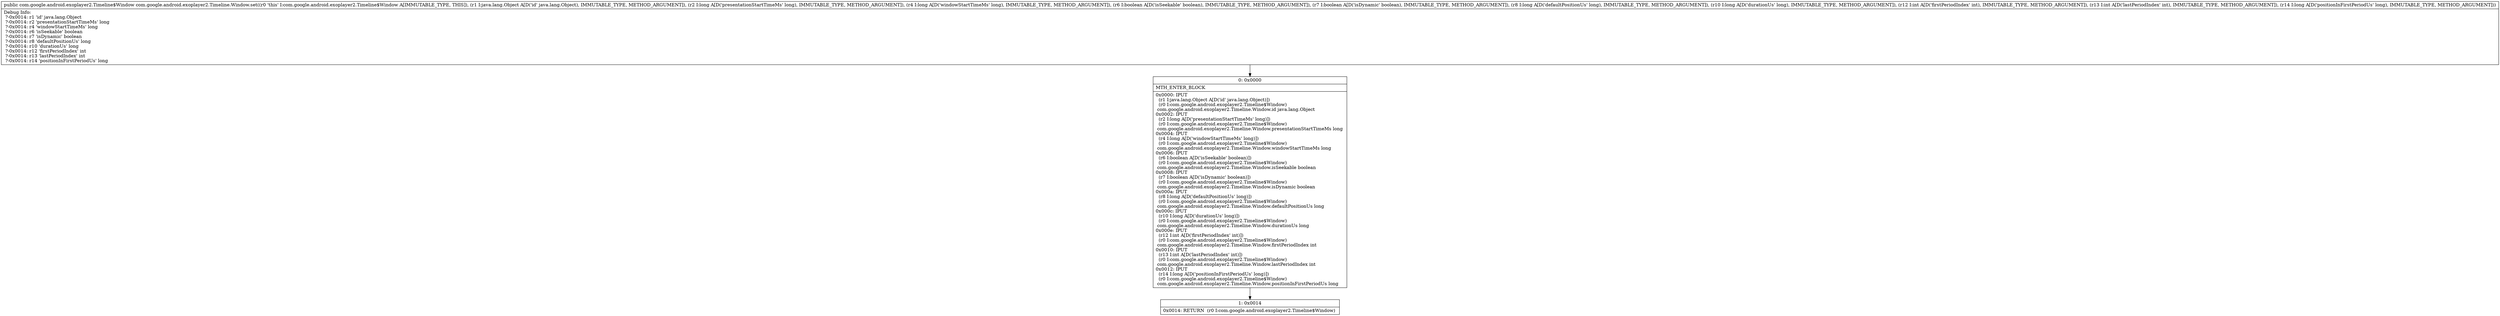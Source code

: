 digraph "CFG forcom.google.android.exoplayer2.Timeline.Window.set(Ljava\/lang\/Object;JJZZJJIIJ)Lcom\/google\/android\/exoplayer2\/Timeline$Window;" {
Node_0 [shape=record,label="{0\:\ 0x0000|MTH_ENTER_BLOCK\l|0x0000: IPUT  \l  (r1 I:java.lang.Object A[D('id' java.lang.Object)])\l  (r0 I:com.google.android.exoplayer2.Timeline$Window)\l com.google.android.exoplayer2.Timeline.Window.id java.lang.Object \l0x0002: IPUT  \l  (r2 I:long A[D('presentationStartTimeMs' long)])\l  (r0 I:com.google.android.exoplayer2.Timeline$Window)\l com.google.android.exoplayer2.Timeline.Window.presentationStartTimeMs long \l0x0004: IPUT  \l  (r4 I:long A[D('windowStartTimeMs' long)])\l  (r0 I:com.google.android.exoplayer2.Timeline$Window)\l com.google.android.exoplayer2.Timeline.Window.windowStartTimeMs long \l0x0006: IPUT  \l  (r6 I:boolean A[D('isSeekable' boolean)])\l  (r0 I:com.google.android.exoplayer2.Timeline$Window)\l com.google.android.exoplayer2.Timeline.Window.isSeekable boolean \l0x0008: IPUT  \l  (r7 I:boolean A[D('isDynamic' boolean)])\l  (r0 I:com.google.android.exoplayer2.Timeline$Window)\l com.google.android.exoplayer2.Timeline.Window.isDynamic boolean \l0x000a: IPUT  \l  (r8 I:long A[D('defaultPositionUs' long)])\l  (r0 I:com.google.android.exoplayer2.Timeline$Window)\l com.google.android.exoplayer2.Timeline.Window.defaultPositionUs long \l0x000c: IPUT  \l  (r10 I:long A[D('durationUs' long)])\l  (r0 I:com.google.android.exoplayer2.Timeline$Window)\l com.google.android.exoplayer2.Timeline.Window.durationUs long \l0x000e: IPUT  \l  (r12 I:int A[D('firstPeriodIndex' int)])\l  (r0 I:com.google.android.exoplayer2.Timeline$Window)\l com.google.android.exoplayer2.Timeline.Window.firstPeriodIndex int \l0x0010: IPUT  \l  (r13 I:int A[D('lastPeriodIndex' int)])\l  (r0 I:com.google.android.exoplayer2.Timeline$Window)\l com.google.android.exoplayer2.Timeline.Window.lastPeriodIndex int \l0x0012: IPUT  \l  (r14 I:long A[D('positionInFirstPeriodUs' long)])\l  (r0 I:com.google.android.exoplayer2.Timeline$Window)\l com.google.android.exoplayer2.Timeline.Window.positionInFirstPeriodUs long \l}"];
Node_1 [shape=record,label="{1\:\ 0x0014|0x0014: RETURN  (r0 I:com.google.android.exoplayer2.Timeline$Window) \l}"];
MethodNode[shape=record,label="{public com.google.android.exoplayer2.Timeline$Window com.google.android.exoplayer2.Timeline.Window.set((r0 'this' I:com.google.android.exoplayer2.Timeline$Window A[IMMUTABLE_TYPE, THIS]), (r1 I:java.lang.Object A[D('id' java.lang.Object), IMMUTABLE_TYPE, METHOD_ARGUMENT]), (r2 I:long A[D('presentationStartTimeMs' long), IMMUTABLE_TYPE, METHOD_ARGUMENT]), (r4 I:long A[D('windowStartTimeMs' long), IMMUTABLE_TYPE, METHOD_ARGUMENT]), (r6 I:boolean A[D('isSeekable' boolean), IMMUTABLE_TYPE, METHOD_ARGUMENT]), (r7 I:boolean A[D('isDynamic' boolean), IMMUTABLE_TYPE, METHOD_ARGUMENT]), (r8 I:long A[D('defaultPositionUs' long), IMMUTABLE_TYPE, METHOD_ARGUMENT]), (r10 I:long A[D('durationUs' long), IMMUTABLE_TYPE, METHOD_ARGUMENT]), (r12 I:int A[D('firstPeriodIndex' int), IMMUTABLE_TYPE, METHOD_ARGUMENT]), (r13 I:int A[D('lastPeriodIndex' int), IMMUTABLE_TYPE, METHOD_ARGUMENT]), (r14 I:long A[D('positionInFirstPeriodUs' long), IMMUTABLE_TYPE, METHOD_ARGUMENT]))  | Debug Info:\l  ?\-0x0014: r1 'id' java.lang.Object\l  ?\-0x0014: r2 'presentationStartTimeMs' long\l  ?\-0x0014: r4 'windowStartTimeMs' long\l  ?\-0x0014: r6 'isSeekable' boolean\l  ?\-0x0014: r7 'isDynamic' boolean\l  ?\-0x0014: r8 'defaultPositionUs' long\l  ?\-0x0014: r10 'durationUs' long\l  ?\-0x0014: r12 'firstPeriodIndex' int\l  ?\-0x0014: r13 'lastPeriodIndex' int\l  ?\-0x0014: r14 'positionInFirstPeriodUs' long\l}"];
MethodNode -> Node_0;
Node_0 -> Node_1;
}


